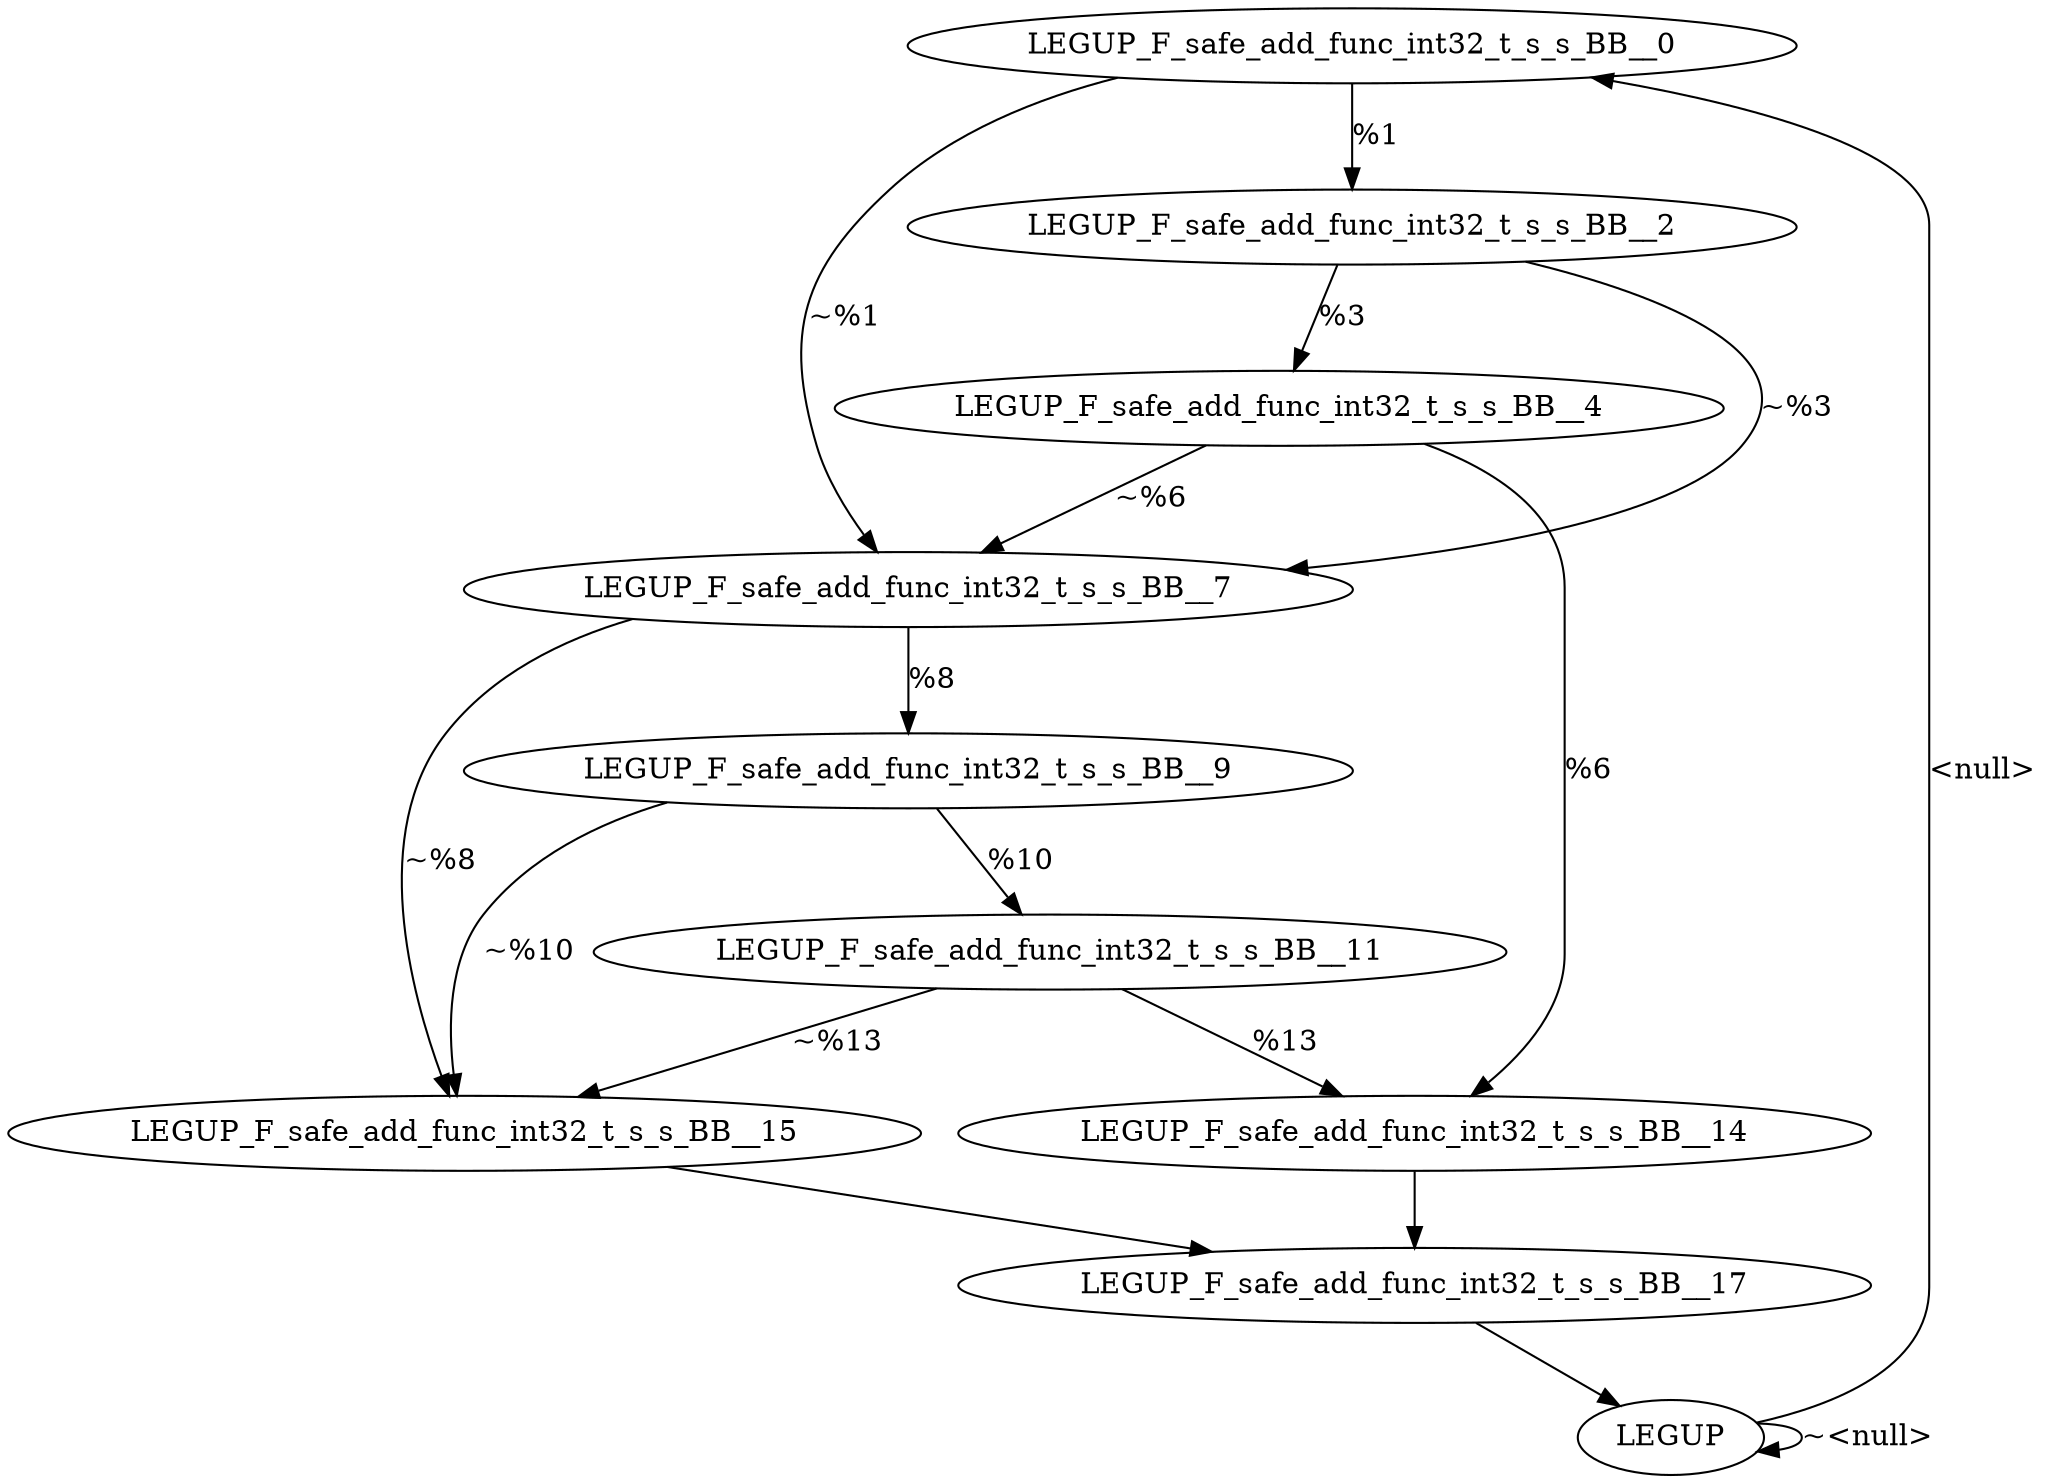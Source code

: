 digraph {
Node0x2b31c20[label="LEGUP_F_safe_add_func_int32_t_s_s_BB__0"];
Node0x2b31a80[label="LEGUP"];
Node0x2b31a80 -> Node0x2b31c20[label="<null>"];
Node0x2b31a80 -> Node0x2b31a80[label="~<null>"];
Node0x2b31cf0[label="LEGUP_F_safe_add_func_int32_t_s_s_BB__2"];
Node0x2b31c20 -> Node0x2b31cf0[label="%1"];
Node0x2b31e90[label="LEGUP_F_safe_add_func_int32_t_s_s_BB__7"];
Node0x2b31c20 -> Node0x2b31e90[label="~%1"];
Node0x2b31dc0[label="LEGUP_F_safe_add_func_int32_t_s_s_BB__4"];
Node0x2b31cf0 -> Node0x2b31dc0[label="%3"];
Node0x2b31cf0 -> Node0x2b31e90[label="~%3"];
Node0x2b506b0[label="LEGUP_F_safe_add_func_int32_t_s_s_BB__14"];
Node0x2b31dc0 -> Node0x2b506b0[label="%6"];
Node0x2b31dc0 -> Node0x2b31e90[label="~%6"];
Node0x2b31f60[label="LEGUP_F_safe_add_func_int32_t_s_s_BB__9"];
Node0x2b31e90 -> Node0x2b31f60[label="%8"];
Node0x2b50780[label="LEGUP_F_safe_add_func_int32_t_s_s_BB__15"];
Node0x2b31e90 -> Node0x2b50780[label="~%8"];
Node0x2b505e0[label="LEGUP_F_safe_add_func_int32_t_s_s_BB__11"];
Node0x2b31f60 -> Node0x2b505e0[label="%10"];
Node0x2b31f60 -> Node0x2b50780[label="~%10"];
Node0x2b505e0 -> Node0x2b506b0[label="%13"];
Node0x2b505e0 -> Node0x2b50780[label="~%13"];
Node0x2b50850[label="LEGUP_F_safe_add_func_int32_t_s_s_BB__17"];
Node0x2b506b0 -> Node0x2b50850;
Node0x2b50780 -> Node0x2b50850;
Node0x2b50850 -> Node0x2b31a80;
}
